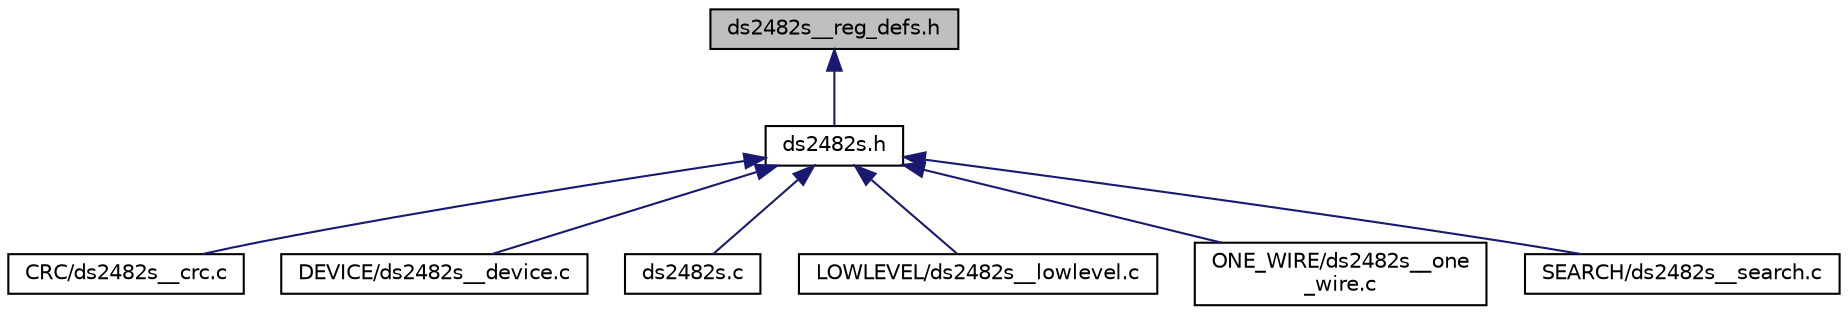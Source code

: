 digraph "ds2482s__reg_defs.h"
{
  edge [fontname="Helvetica",fontsize="10",labelfontname="Helvetica",labelfontsize="10"];
  node [fontname="Helvetica",fontsize="10",shape=record];
  Node1 [label="ds2482s__reg_defs.h",height=0.2,width=0.4,color="black", fillcolor="grey75", style="filled", fontcolor="black"];
  Node1 -> Node2 [dir="back",color="midnightblue",fontsize="10",style="solid",fontname="Helvetica"];
  Node2 [label="ds2482s.h",height=0.2,width=0.4,color="black", fillcolor="white", style="filled",URL="$ds2482s_8h.html",tooltip="Main DS2482S header file. "];
  Node2 -> Node3 [dir="back",color="midnightblue",fontsize="10",style="solid",fontname="Helvetica"];
  Node3 [label="CRC/ds2482s__crc.c",height=0.2,width=0.4,color="black", fillcolor="white", style="filled",URL="$ds2482s____crc_8c.html",tooltip="Implements the CRC8 protocols as per Dallas application note. "];
  Node2 -> Node4 [dir="back",color="midnightblue",fontsize="10",style="solid",fontname="Helvetica"];
  Node4 [label="DEVICE/ds2482s__device.c",height=0.2,width=0.4,color="black", fillcolor="white", style="filled",URL="$ds2482s____device_8c.html",tooltip="Main device functions. "];
  Node2 -> Node5 [dir="back",color="midnightblue",fontsize="10",style="solid",fontname="Helvetica"];
  Node5 [label="ds2482s.c",height=0.2,width=0.4,color="black", fillcolor="white", style="filled",URL="$ds2482s_8c.html",tooltip="Main source file, provides user level interraction. "];
  Node2 -> Node6 [dir="back",color="midnightblue",fontsize="10",style="solid",fontname="Helvetica"];
  Node6 [label="LOWLEVEL/ds2482s__lowlevel.c",height=0.2,width=0.4,color="black", fillcolor="white", style="filled",URL="$ds2482s____lowlevel_8c.html",tooltip="Lowlevel hardware interface with the I2C subsystem. "];
  Node2 -> Node7 [dir="back",color="midnightblue",fontsize="10",style="solid",fontname="Helvetica"];
  Node7 [label="ONE_WIRE/ds2482s__one\l_wire.c",height=0.2,width=0.4,color="black", fillcolor="white", style="filled",URL="$ds2482s____one__wire_8c.html",tooltip="One wire functions. "];
  Node2 -> Node8 [dir="back",color="midnightblue",fontsize="10",style="solid",fontname="Helvetica"];
  Node8 [label="SEARCH/ds2482s__search.c",height=0.2,width=0.4,color="black", fillcolor="white", style="filled",URL="$ds2482s____search_8c.html",tooltip="Implements one wire search functions. "];
}
